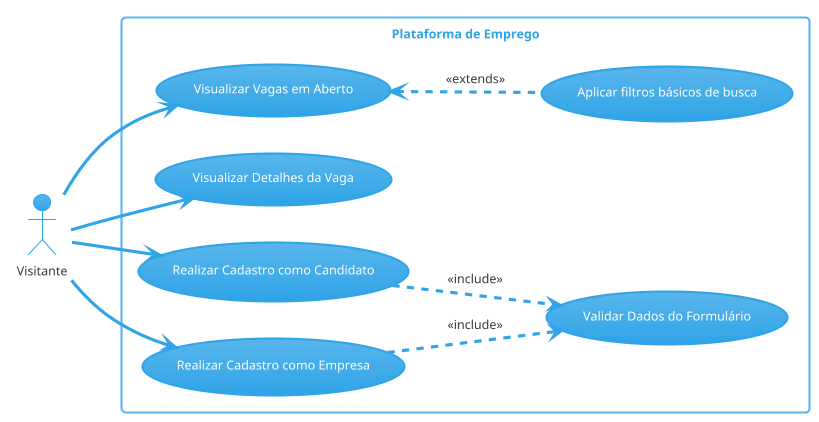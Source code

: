 @startuml caso_de_uso_visitante
!theme cerulean
left to right direction

actor Visitante

rectangle "Plataforma de Emprego" {
    usecase "Visualizar Vagas em Aberto" as UC_ViewVacancies
    usecase "Visualizar Detalhes da Vaga" as UC_ViewDetails
    usecase "Realizar Cadastro como Candidato" as UC_RegisterCandidate
    usecase "Realizar Cadastro como Empresa" as UC_RegisterCompany
    usecase "Aplicar filtros básicos de busca" as UC_filtros
    usecase "Validar Dados do Formulário" as UC_ValidateForm
}

Visitante --> UC_ViewVacancies
Visitante --> UC_ViewDetails
Visitante --> UC_RegisterCandidate
Visitante --> UC_RegisterCompany

UC_ViewVacancies <.. UC_filtros : <<extends>>
UC_RegisterCandidate ..> UC_ValidateForm : <<include>>
UC_RegisterCompany ..> UC_ValidateForm : <<include>>
@enduml
